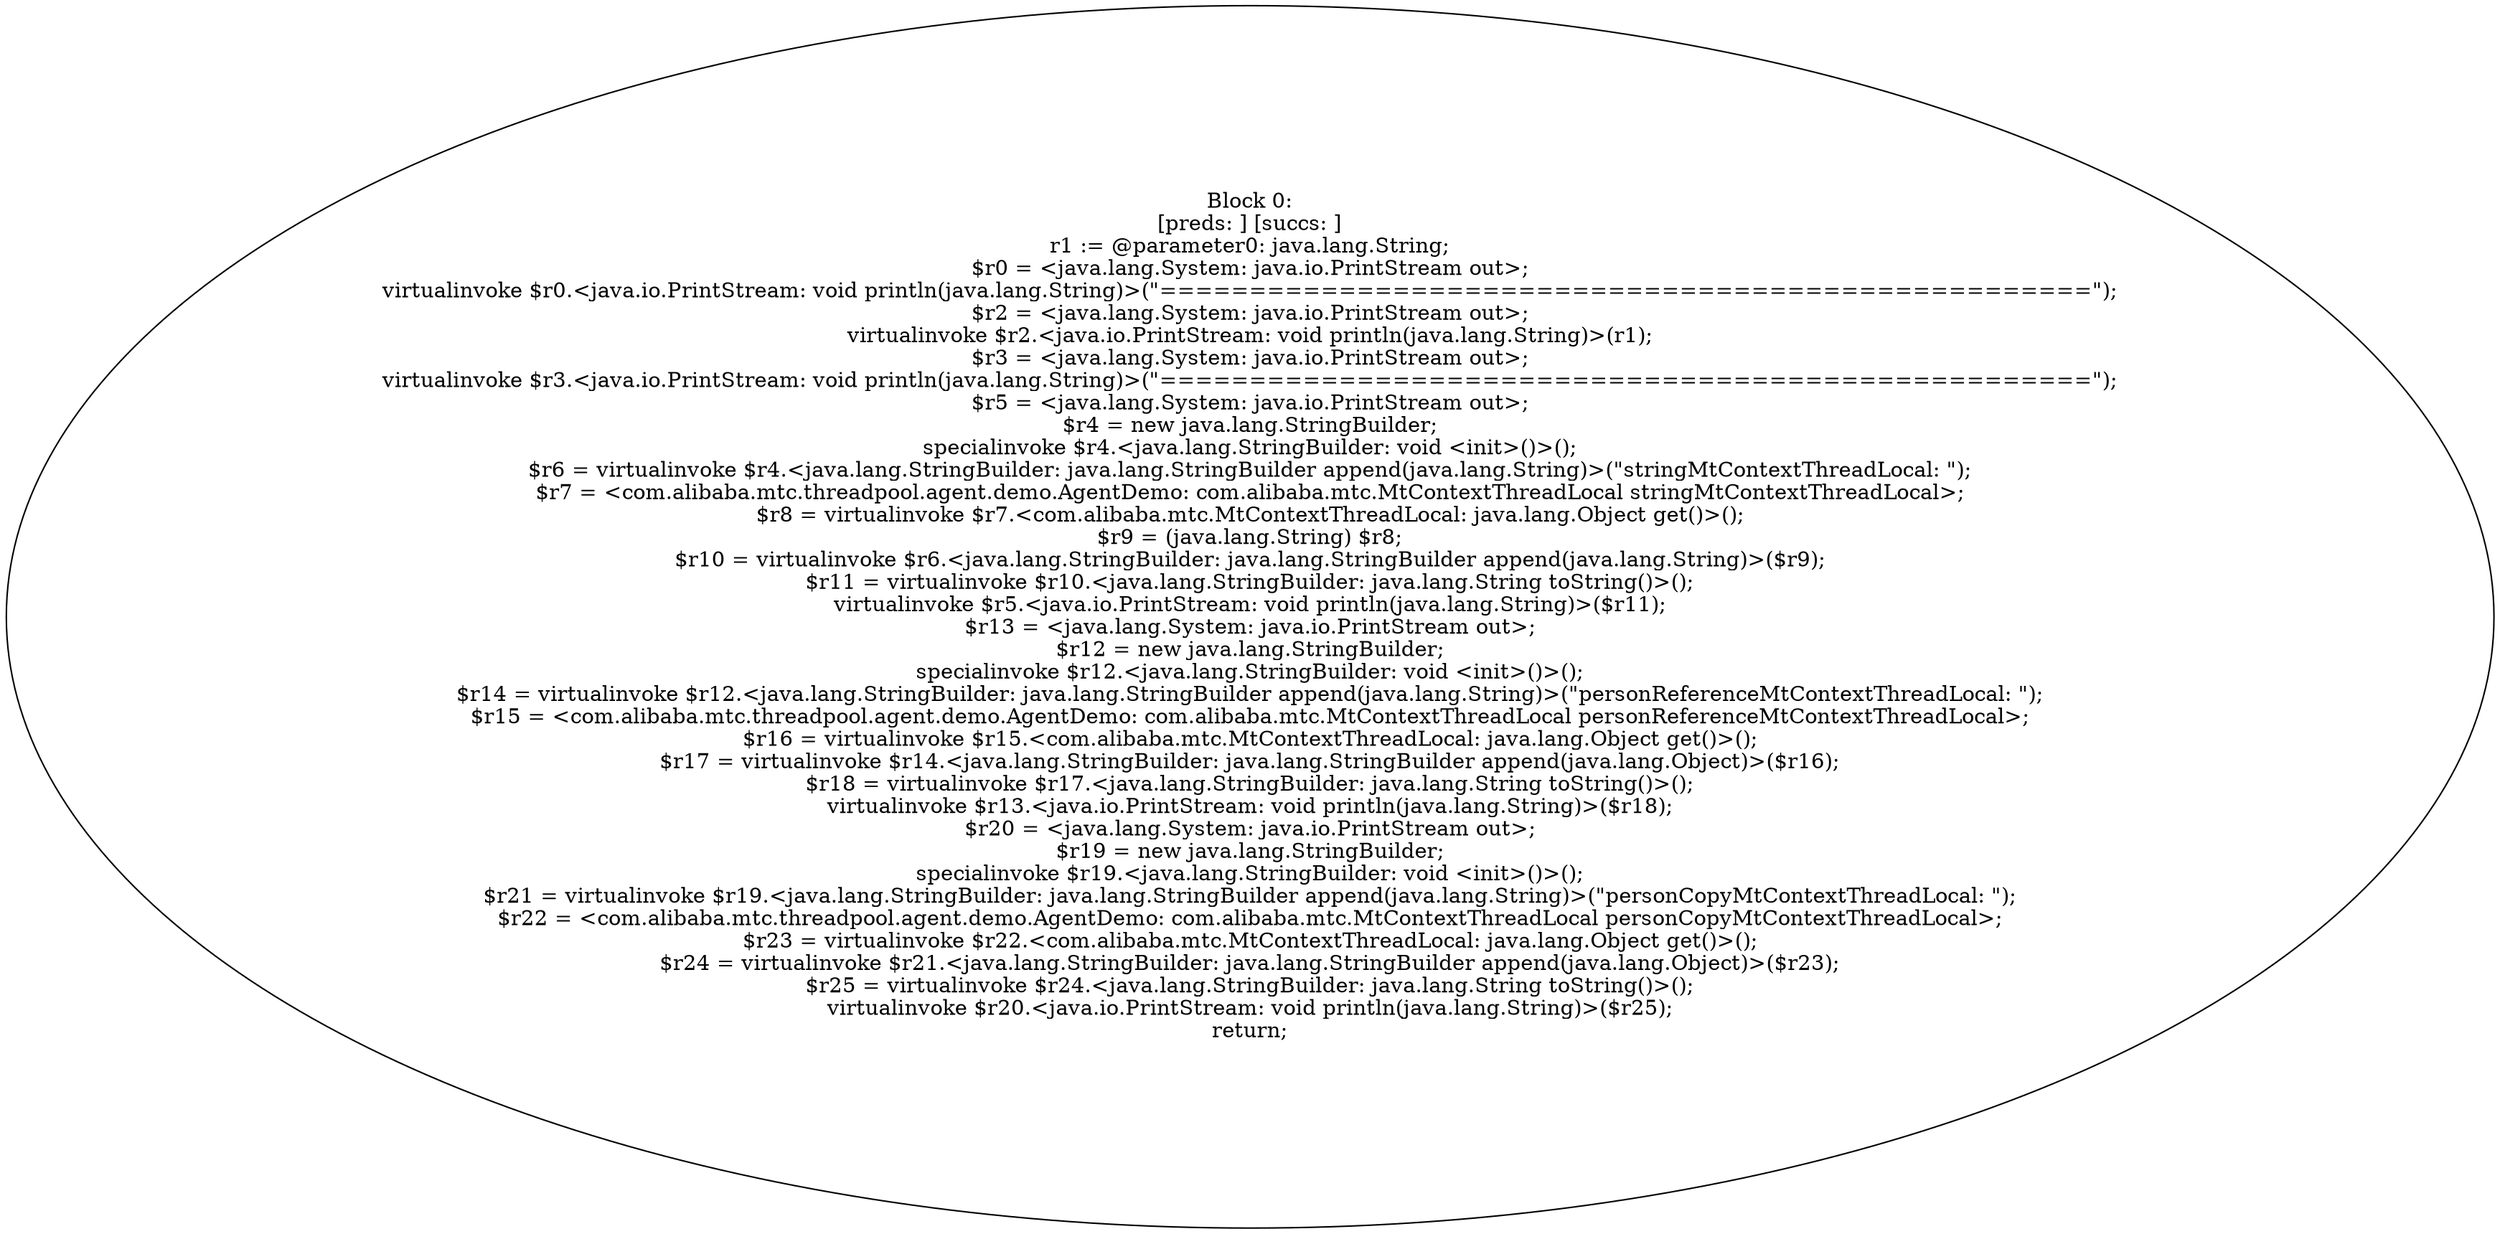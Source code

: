 digraph "unitGraph" {
    "Block 0:
[preds: ] [succs: ]
r1 := @parameter0: java.lang.String;
$r0 = <java.lang.System: java.io.PrintStream out>;
virtualinvoke $r0.<java.io.PrintStream: void println(java.lang.String)>(\"====================================================\");
$r2 = <java.lang.System: java.io.PrintStream out>;
virtualinvoke $r2.<java.io.PrintStream: void println(java.lang.String)>(r1);
$r3 = <java.lang.System: java.io.PrintStream out>;
virtualinvoke $r3.<java.io.PrintStream: void println(java.lang.String)>(\"====================================================\");
$r5 = <java.lang.System: java.io.PrintStream out>;
$r4 = new java.lang.StringBuilder;
specialinvoke $r4.<java.lang.StringBuilder: void <init>()>();
$r6 = virtualinvoke $r4.<java.lang.StringBuilder: java.lang.StringBuilder append(java.lang.String)>(\"stringMtContextThreadLocal: \");
$r7 = <com.alibaba.mtc.threadpool.agent.demo.AgentDemo: com.alibaba.mtc.MtContextThreadLocal stringMtContextThreadLocal>;
$r8 = virtualinvoke $r7.<com.alibaba.mtc.MtContextThreadLocal: java.lang.Object get()>();
$r9 = (java.lang.String) $r8;
$r10 = virtualinvoke $r6.<java.lang.StringBuilder: java.lang.StringBuilder append(java.lang.String)>($r9);
$r11 = virtualinvoke $r10.<java.lang.StringBuilder: java.lang.String toString()>();
virtualinvoke $r5.<java.io.PrintStream: void println(java.lang.String)>($r11);
$r13 = <java.lang.System: java.io.PrintStream out>;
$r12 = new java.lang.StringBuilder;
specialinvoke $r12.<java.lang.StringBuilder: void <init>()>();
$r14 = virtualinvoke $r12.<java.lang.StringBuilder: java.lang.StringBuilder append(java.lang.String)>(\"personReferenceMtContextThreadLocal: \");
$r15 = <com.alibaba.mtc.threadpool.agent.demo.AgentDemo: com.alibaba.mtc.MtContextThreadLocal personReferenceMtContextThreadLocal>;
$r16 = virtualinvoke $r15.<com.alibaba.mtc.MtContextThreadLocal: java.lang.Object get()>();
$r17 = virtualinvoke $r14.<java.lang.StringBuilder: java.lang.StringBuilder append(java.lang.Object)>($r16);
$r18 = virtualinvoke $r17.<java.lang.StringBuilder: java.lang.String toString()>();
virtualinvoke $r13.<java.io.PrintStream: void println(java.lang.String)>($r18);
$r20 = <java.lang.System: java.io.PrintStream out>;
$r19 = new java.lang.StringBuilder;
specialinvoke $r19.<java.lang.StringBuilder: void <init>()>();
$r21 = virtualinvoke $r19.<java.lang.StringBuilder: java.lang.StringBuilder append(java.lang.String)>(\"personCopyMtContextThreadLocal: \");
$r22 = <com.alibaba.mtc.threadpool.agent.demo.AgentDemo: com.alibaba.mtc.MtContextThreadLocal personCopyMtContextThreadLocal>;
$r23 = virtualinvoke $r22.<com.alibaba.mtc.MtContextThreadLocal: java.lang.Object get()>();
$r24 = virtualinvoke $r21.<java.lang.StringBuilder: java.lang.StringBuilder append(java.lang.Object)>($r23);
$r25 = virtualinvoke $r24.<java.lang.StringBuilder: java.lang.String toString()>();
virtualinvoke $r20.<java.io.PrintStream: void println(java.lang.String)>($r25);
return;
"
}
